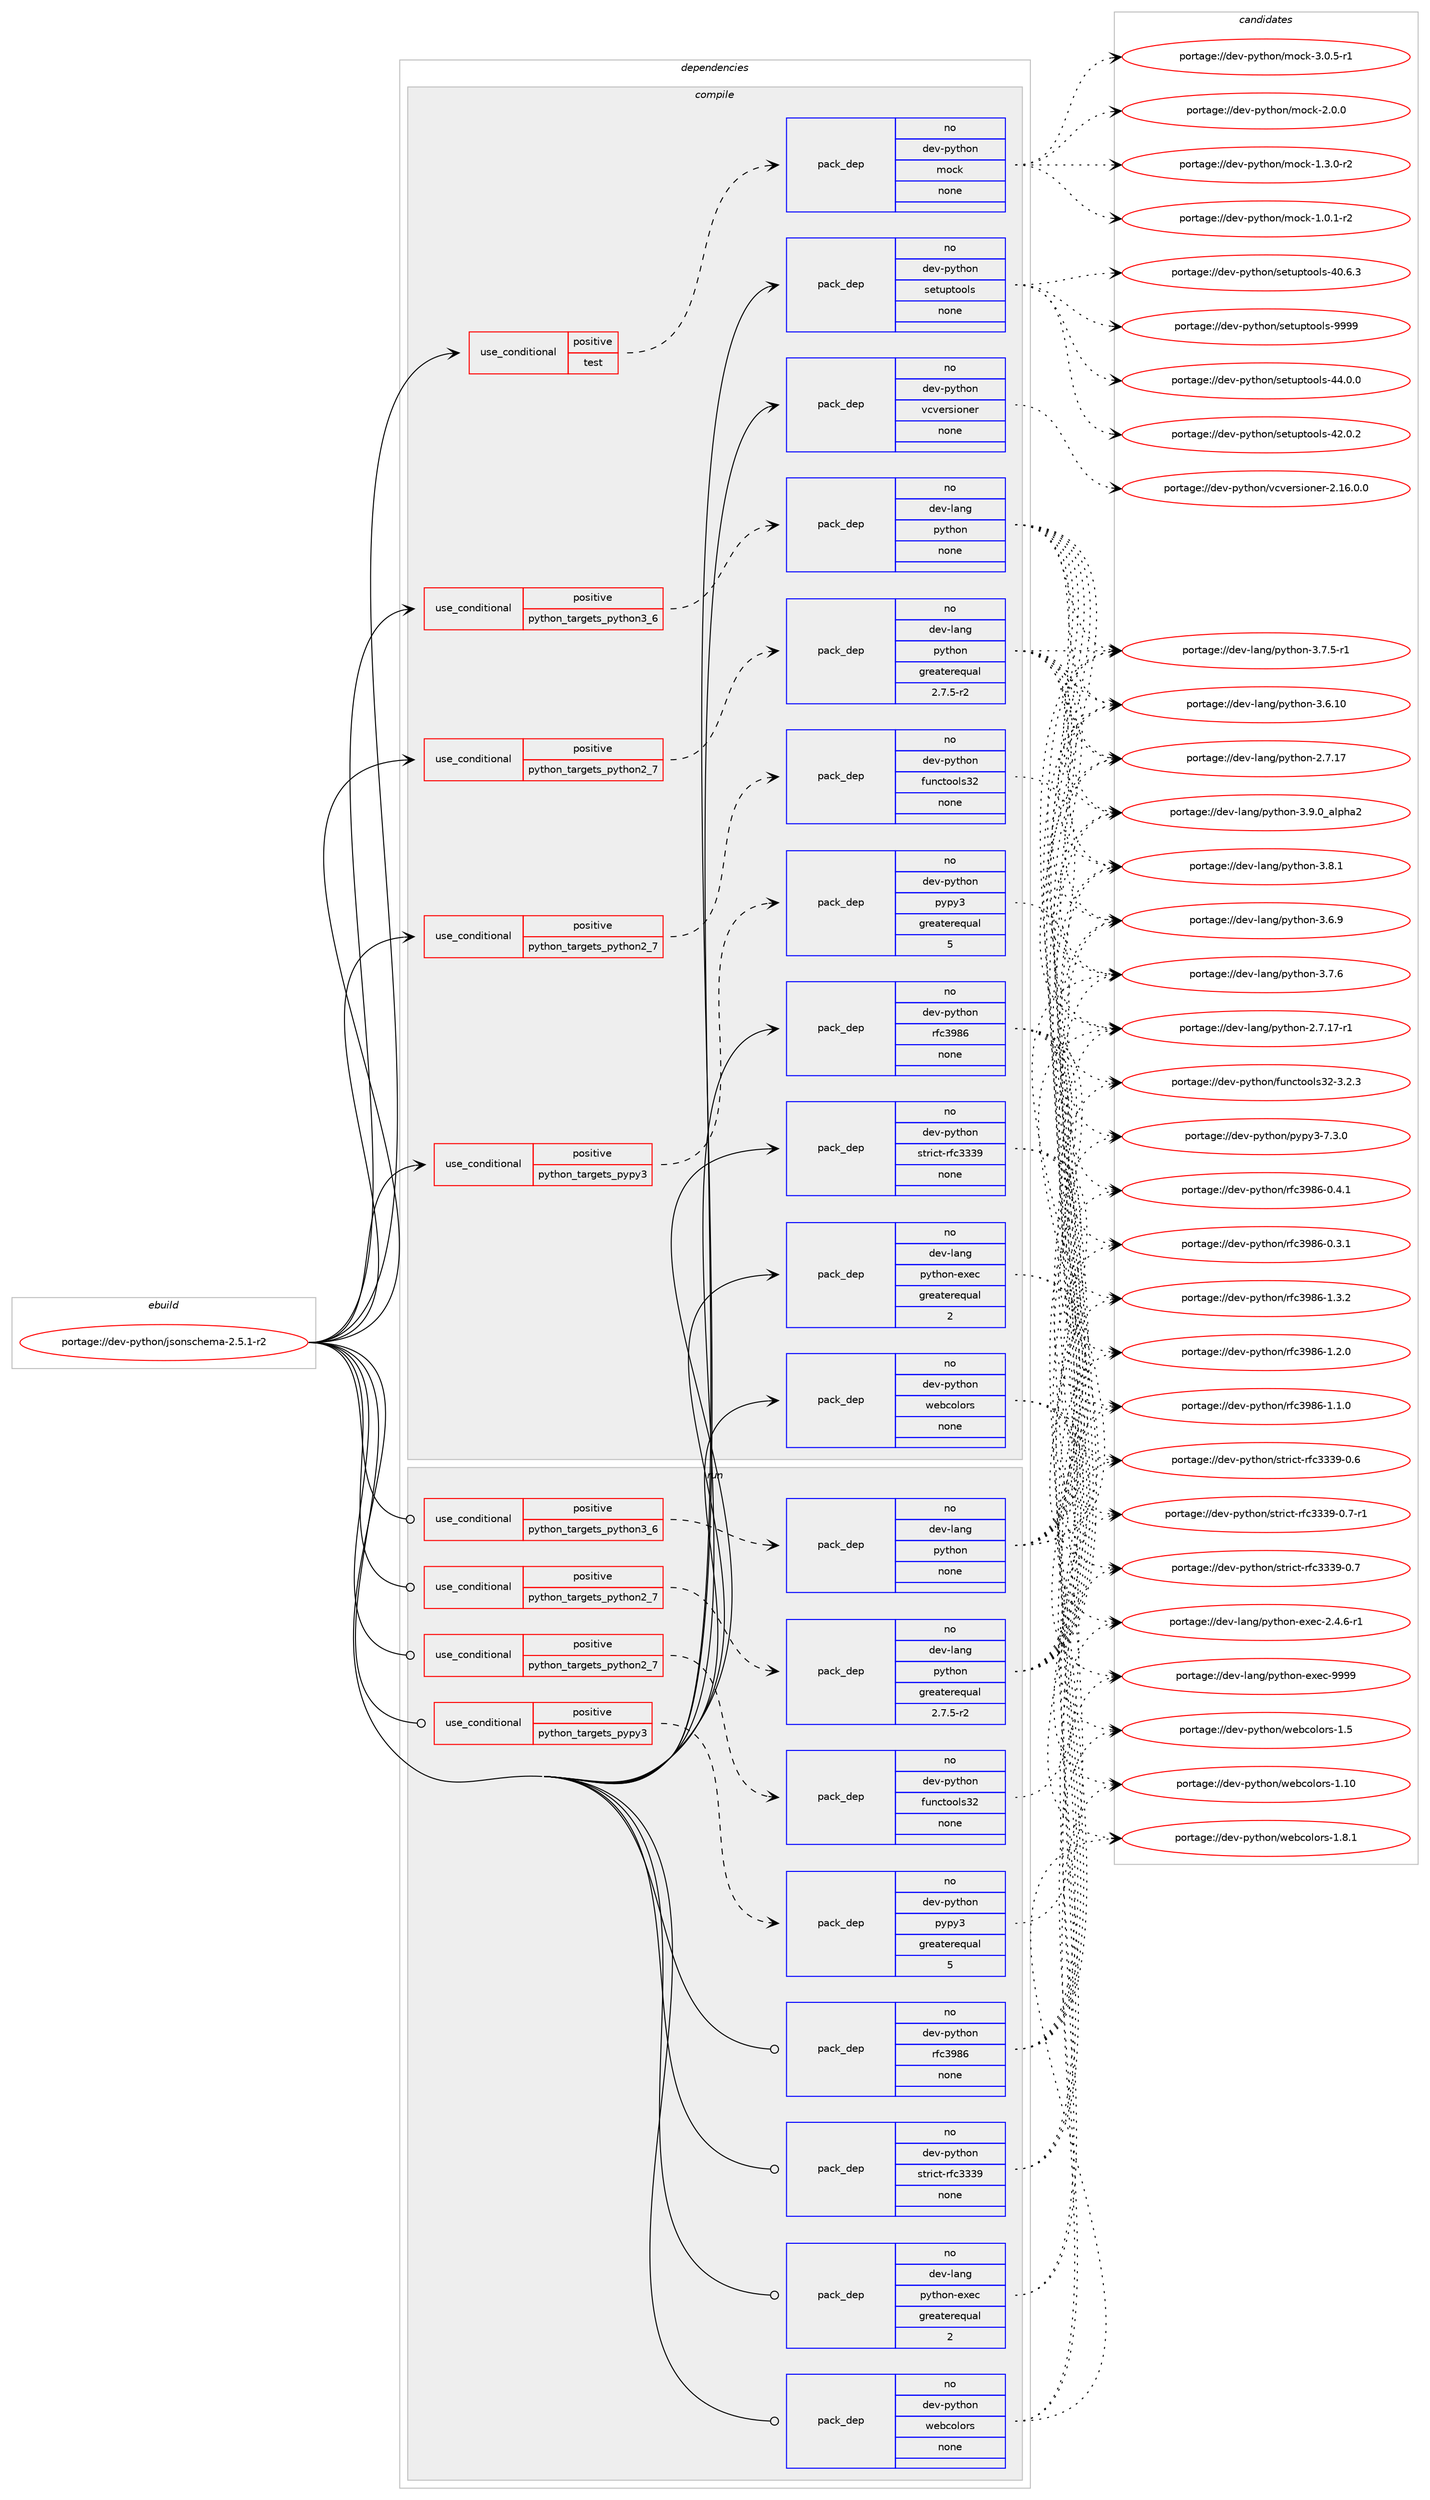 digraph prolog {

# *************
# Graph options
# *************

newrank=true;
concentrate=true;
compound=true;
graph [rankdir=LR,fontname=Helvetica,fontsize=10,ranksep=1.5];#, ranksep=2.5, nodesep=0.2];
edge  [arrowhead=vee];
node  [fontname=Helvetica,fontsize=10];

# **********
# The ebuild
# **********

subgraph cluster_leftcol {
color=gray;
rank=same;
label=<<i>ebuild</i>>;
id [label="portage://dev-python/jsonschema-2.5.1-r2", color=red, width=4, href="../dev-python/jsonschema-2.5.1-r2.svg"];
}

# ****************
# The dependencies
# ****************

subgraph cluster_midcol {
color=gray;
label=<<i>dependencies</i>>;
subgraph cluster_compile {
fillcolor="#eeeeee";
style=filled;
label=<<i>compile</i>>;
subgraph cond113884 {
dependency453669 [label=<<TABLE BORDER="0" CELLBORDER="1" CELLSPACING="0" CELLPADDING="4"><TR><TD ROWSPAN="3" CELLPADDING="10">use_conditional</TD></TR><TR><TD>positive</TD></TR><TR><TD>python_targets_pypy3</TD></TR></TABLE>>, shape=none, color=red];
subgraph pack334803 {
dependency453670 [label=<<TABLE BORDER="0" CELLBORDER="1" CELLSPACING="0" CELLPADDING="4" WIDTH="220"><TR><TD ROWSPAN="6" CELLPADDING="30">pack_dep</TD></TR><TR><TD WIDTH="110">no</TD></TR><TR><TD>dev-python</TD></TR><TR><TD>pypy3</TD></TR><TR><TD>greaterequal</TD></TR><TR><TD>5</TD></TR></TABLE>>, shape=none, color=blue];
}
dependency453669:e -> dependency453670:w [weight=20,style="dashed",arrowhead="vee"];
}
id:e -> dependency453669:w [weight=20,style="solid",arrowhead="vee"];
subgraph cond113885 {
dependency453671 [label=<<TABLE BORDER="0" CELLBORDER="1" CELLSPACING="0" CELLPADDING="4"><TR><TD ROWSPAN="3" CELLPADDING="10">use_conditional</TD></TR><TR><TD>positive</TD></TR><TR><TD>python_targets_python2_7</TD></TR></TABLE>>, shape=none, color=red];
subgraph pack334804 {
dependency453672 [label=<<TABLE BORDER="0" CELLBORDER="1" CELLSPACING="0" CELLPADDING="4" WIDTH="220"><TR><TD ROWSPAN="6" CELLPADDING="30">pack_dep</TD></TR><TR><TD WIDTH="110">no</TD></TR><TR><TD>dev-lang</TD></TR><TR><TD>python</TD></TR><TR><TD>greaterequal</TD></TR><TR><TD>2.7.5-r2</TD></TR></TABLE>>, shape=none, color=blue];
}
dependency453671:e -> dependency453672:w [weight=20,style="dashed",arrowhead="vee"];
}
id:e -> dependency453671:w [weight=20,style="solid",arrowhead="vee"];
subgraph cond113886 {
dependency453673 [label=<<TABLE BORDER="0" CELLBORDER="1" CELLSPACING="0" CELLPADDING="4"><TR><TD ROWSPAN="3" CELLPADDING="10">use_conditional</TD></TR><TR><TD>positive</TD></TR><TR><TD>python_targets_python2_7</TD></TR></TABLE>>, shape=none, color=red];
subgraph pack334805 {
dependency453674 [label=<<TABLE BORDER="0" CELLBORDER="1" CELLSPACING="0" CELLPADDING="4" WIDTH="220"><TR><TD ROWSPAN="6" CELLPADDING="30">pack_dep</TD></TR><TR><TD WIDTH="110">no</TD></TR><TR><TD>dev-python</TD></TR><TR><TD>functools32</TD></TR><TR><TD>none</TD></TR><TR><TD></TD></TR></TABLE>>, shape=none, color=blue];
}
dependency453673:e -> dependency453674:w [weight=20,style="dashed",arrowhead="vee"];
}
id:e -> dependency453673:w [weight=20,style="solid",arrowhead="vee"];
subgraph cond113887 {
dependency453675 [label=<<TABLE BORDER="0" CELLBORDER="1" CELLSPACING="0" CELLPADDING="4"><TR><TD ROWSPAN="3" CELLPADDING="10">use_conditional</TD></TR><TR><TD>positive</TD></TR><TR><TD>python_targets_python3_6</TD></TR></TABLE>>, shape=none, color=red];
subgraph pack334806 {
dependency453676 [label=<<TABLE BORDER="0" CELLBORDER="1" CELLSPACING="0" CELLPADDING="4" WIDTH="220"><TR><TD ROWSPAN="6" CELLPADDING="30">pack_dep</TD></TR><TR><TD WIDTH="110">no</TD></TR><TR><TD>dev-lang</TD></TR><TR><TD>python</TD></TR><TR><TD>none</TD></TR><TR><TD></TD></TR></TABLE>>, shape=none, color=blue];
}
dependency453675:e -> dependency453676:w [weight=20,style="dashed",arrowhead="vee"];
}
id:e -> dependency453675:w [weight=20,style="solid",arrowhead="vee"];
subgraph cond113888 {
dependency453677 [label=<<TABLE BORDER="0" CELLBORDER="1" CELLSPACING="0" CELLPADDING="4"><TR><TD ROWSPAN="3" CELLPADDING="10">use_conditional</TD></TR><TR><TD>positive</TD></TR><TR><TD>test</TD></TR></TABLE>>, shape=none, color=red];
subgraph pack334807 {
dependency453678 [label=<<TABLE BORDER="0" CELLBORDER="1" CELLSPACING="0" CELLPADDING="4" WIDTH="220"><TR><TD ROWSPAN="6" CELLPADDING="30">pack_dep</TD></TR><TR><TD WIDTH="110">no</TD></TR><TR><TD>dev-python</TD></TR><TR><TD>mock</TD></TR><TR><TD>none</TD></TR><TR><TD></TD></TR></TABLE>>, shape=none, color=blue];
}
dependency453677:e -> dependency453678:w [weight=20,style="dashed",arrowhead="vee"];
}
id:e -> dependency453677:w [weight=20,style="solid",arrowhead="vee"];
subgraph pack334808 {
dependency453679 [label=<<TABLE BORDER="0" CELLBORDER="1" CELLSPACING="0" CELLPADDING="4" WIDTH="220"><TR><TD ROWSPAN="6" CELLPADDING="30">pack_dep</TD></TR><TR><TD WIDTH="110">no</TD></TR><TR><TD>dev-lang</TD></TR><TR><TD>python-exec</TD></TR><TR><TD>greaterequal</TD></TR><TR><TD>2</TD></TR></TABLE>>, shape=none, color=blue];
}
id:e -> dependency453679:w [weight=20,style="solid",arrowhead="vee"];
subgraph pack334809 {
dependency453680 [label=<<TABLE BORDER="0" CELLBORDER="1" CELLSPACING="0" CELLPADDING="4" WIDTH="220"><TR><TD ROWSPAN="6" CELLPADDING="30">pack_dep</TD></TR><TR><TD WIDTH="110">no</TD></TR><TR><TD>dev-python</TD></TR><TR><TD>rfc3986</TD></TR><TR><TD>none</TD></TR><TR><TD></TD></TR></TABLE>>, shape=none, color=blue];
}
id:e -> dependency453680:w [weight=20,style="solid",arrowhead="vee"];
subgraph pack334810 {
dependency453681 [label=<<TABLE BORDER="0" CELLBORDER="1" CELLSPACING="0" CELLPADDING="4" WIDTH="220"><TR><TD ROWSPAN="6" CELLPADDING="30">pack_dep</TD></TR><TR><TD WIDTH="110">no</TD></TR><TR><TD>dev-python</TD></TR><TR><TD>setuptools</TD></TR><TR><TD>none</TD></TR><TR><TD></TD></TR></TABLE>>, shape=none, color=blue];
}
id:e -> dependency453681:w [weight=20,style="solid",arrowhead="vee"];
subgraph pack334811 {
dependency453682 [label=<<TABLE BORDER="0" CELLBORDER="1" CELLSPACING="0" CELLPADDING="4" WIDTH="220"><TR><TD ROWSPAN="6" CELLPADDING="30">pack_dep</TD></TR><TR><TD WIDTH="110">no</TD></TR><TR><TD>dev-python</TD></TR><TR><TD>strict-rfc3339</TD></TR><TR><TD>none</TD></TR><TR><TD></TD></TR></TABLE>>, shape=none, color=blue];
}
id:e -> dependency453682:w [weight=20,style="solid",arrowhead="vee"];
subgraph pack334812 {
dependency453683 [label=<<TABLE BORDER="0" CELLBORDER="1" CELLSPACING="0" CELLPADDING="4" WIDTH="220"><TR><TD ROWSPAN="6" CELLPADDING="30">pack_dep</TD></TR><TR><TD WIDTH="110">no</TD></TR><TR><TD>dev-python</TD></TR><TR><TD>vcversioner</TD></TR><TR><TD>none</TD></TR><TR><TD></TD></TR></TABLE>>, shape=none, color=blue];
}
id:e -> dependency453683:w [weight=20,style="solid",arrowhead="vee"];
subgraph pack334813 {
dependency453684 [label=<<TABLE BORDER="0" CELLBORDER="1" CELLSPACING="0" CELLPADDING="4" WIDTH="220"><TR><TD ROWSPAN="6" CELLPADDING="30">pack_dep</TD></TR><TR><TD WIDTH="110">no</TD></TR><TR><TD>dev-python</TD></TR><TR><TD>webcolors</TD></TR><TR><TD>none</TD></TR><TR><TD></TD></TR></TABLE>>, shape=none, color=blue];
}
id:e -> dependency453684:w [weight=20,style="solid",arrowhead="vee"];
}
subgraph cluster_compileandrun {
fillcolor="#eeeeee";
style=filled;
label=<<i>compile and run</i>>;
}
subgraph cluster_run {
fillcolor="#eeeeee";
style=filled;
label=<<i>run</i>>;
subgraph cond113889 {
dependency453685 [label=<<TABLE BORDER="0" CELLBORDER="1" CELLSPACING="0" CELLPADDING="4"><TR><TD ROWSPAN="3" CELLPADDING="10">use_conditional</TD></TR><TR><TD>positive</TD></TR><TR><TD>python_targets_pypy3</TD></TR></TABLE>>, shape=none, color=red];
subgraph pack334814 {
dependency453686 [label=<<TABLE BORDER="0" CELLBORDER="1" CELLSPACING="0" CELLPADDING="4" WIDTH="220"><TR><TD ROWSPAN="6" CELLPADDING="30">pack_dep</TD></TR><TR><TD WIDTH="110">no</TD></TR><TR><TD>dev-python</TD></TR><TR><TD>pypy3</TD></TR><TR><TD>greaterequal</TD></TR><TR><TD>5</TD></TR></TABLE>>, shape=none, color=blue];
}
dependency453685:e -> dependency453686:w [weight=20,style="dashed",arrowhead="vee"];
}
id:e -> dependency453685:w [weight=20,style="solid",arrowhead="odot"];
subgraph cond113890 {
dependency453687 [label=<<TABLE BORDER="0" CELLBORDER="1" CELLSPACING="0" CELLPADDING="4"><TR><TD ROWSPAN="3" CELLPADDING="10">use_conditional</TD></TR><TR><TD>positive</TD></TR><TR><TD>python_targets_python2_7</TD></TR></TABLE>>, shape=none, color=red];
subgraph pack334815 {
dependency453688 [label=<<TABLE BORDER="0" CELLBORDER="1" CELLSPACING="0" CELLPADDING="4" WIDTH="220"><TR><TD ROWSPAN="6" CELLPADDING="30">pack_dep</TD></TR><TR><TD WIDTH="110">no</TD></TR><TR><TD>dev-lang</TD></TR><TR><TD>python</TD></TR><TR><TD>greaterequal</TD></TR><TR><TD>2.7.5-r2</TD></TR></TABLE>>, shape=none, color=blue];
}
dependency453687:e -> dependency453688:w [weight=20,style="dashed",arrowhead="vee"];
}
id:e -> dependency453687:w [weight=20,style="solid",arrowhead="odot"];
subgraph cond113891 {
dependency453689 [label=<<TABLE BORDER="0" CELLBORDER="1" CELLSPACING="0" CELLPADDING="4"><TR><TD ROWSPAN="3" CELLPADDING="10">use_conditional</TD></TR><TR><TD>positive</TD></TR><TR><TD>python_targets_python2_7</TD></TR></TABLE>>, shape=none, color=red];
subgraph pack334816 {
dependency453690 [label=<<TABLE BORDER="0" CELLBORDER="1" CELLSPACING="0" CELLPADDING="4" WIDTH="220"><TR><TD ROWSPAN="6" CELLPADDING="30">pack_dep</TD></TR><TR><TD WIDTH="110">no</TD></TR><TR><TD>dev-python</TD></TR><TR><TD>functools32</TD></TR><TR><TD>none</TD></TR><TR><TD></TD></TR></TABLE>>, shape=none, color=blue];
}
dependency453689:e -> dependency453690:w [weight=20,style="dashed",arrowhead="vee"];
}
id:e -> dependency453689:w [weight=20,style="solid",arrowhead="odot"];
subgraph cond113892 {
dependency453691 [label=<<TABLE BORDER="0" CELLBORDER="1" CELLSPACING="0" CELLPADDING="4"><TR><TD ROWSPAN="3" CELLPADDING="10">use_conditional</TD></TR><TR><TD>positive</TD></TR><TR><TD>python_targets_python3_6</TD></TR></TABLE>>, shape=none, color=red];
subgraph pack334817 {
dependency453692 [label=<<TABLE BORDER="0" CELLBORDER="1" CELLSPACING="0" CELLPADDING="4" WIDTH="220"><TR><TD ROWSPAN="6" CELLPADDING="30">pack_dep</TD></TR><TR><TD WIDTH="110">no</TD></TR><TR><TD>dev-lang</TD></TR><TR><TD>python</TD></TR><TR><TD>none</TD></TR><TR><TD></TD></TR></TABLE>>, shape=none, color=blue];
}
dependency453691:e -> dependency453692:w [weight=20,style="dashed",arrowhead="vee"];
}
id:e -> dependency453691:w [weight=20,style="solid",arrowhead="odot"];
subgraph pack334818 {
dependency453693 [label=<<TABLE BORDER="0" CELLBORDER="1" CELLSPACING="0" CELLPADDING="4" WIDTH="220"><TR><TD ROWSPAN="6" CELLPADDING="30">pack_dep</TD></TR><TR><TD WIDTH="110">no</TD></TR><TR><TD>dev-lang</TD></TR><TR><TD>python-exec</TD></TR><TR><TD>greaterequal</TD></TR><TR><TD>2</TD></TR></TABLE>>, shape=none, color=blue];
}
id:e -> dependency453693:w [weight=20,style="solid",arrowhead="odot"];
subgraph pack334819 {
dependency453694 [label=<<TABLE BORDER="0" CELLBORDER="1" CELLSPACING="0" CELLPADDING="4" WIDTH="220"><TR><TD ROWSPAN="6" CELLPADDING="30">pack_dep</TD></TR><TR><TD WIDTH="110">no</TD></TR><TR><TD>dev-python</TD></TR><TR><TD>rfc3986</TD></TR><TR><TD>none</TD></TR><TR><TD></TD></TR></TABLE>>, shape=none, color=blue];
}
id:e -> dependency453694:w [weight=20,style="solid",arrowhead="odot"];
subgraph pack334820 {
dependency453695 [label=<<TABLE BORDER="0" CELLBORDER="1" CELLSPACING="0" CELLPADDING="4" WIDTH="220"><TR><TD ROWSPAN="6" CELLPADDING="30">pack_dep</TD></TR><TR><TD WIDTH="110">no</TD></TR><TR><TD>dev-python</TD></TR><TR><TD>strict-rfc3339</TD></TR><TR><TD>none</TD></TR><TR><TD></TD></TR></TABLE>>, shape=none, color=blue];
}
id:e -> dependency453695:w [weight=20,style="solid",arrowhead="odot"];
subgraph pack334821 {
dependency453696 [label=<<TABLE BORDER="0" CELLBORDER="1" CELLSPACING="0" CELLPADDING="4" WIDTH="220"><TR><TD ROWSPAN="6" CELLPADDING="30">pack_dep</TD></TR><TR><TD WIDTH="110">no</TD></TR><TR><TD>dev-python</TD></TR><TR><TD>webcolors</TD></TR><TR><TD>none</TD></TR><TR><TD></TD></TR></TABLE>>, shape=none, color=blue];
}
id:e -> dependency453696:w [weight=20,style="solid",arrowhead="odot"];
}
}

# **************
# The candidates
# **************

subgraph cluster_choices {
rank=same;
color=gray;
label=<<i>candidates</i>>;

subgraph choice334803 {
color=black;
nodesep=1;
choice100101118451121211161041111104711212111212151455546514648 [label="portage://dev-python/pypy3-7.3.0", color=red, width=4,href="../dev-python/pypy3-7.3.0.svg"];
dependency453670:e -> choice100101118451121211161041111104711212111212151455546514648:w [style=dotted,weight="100"];
}
subgraph choice334804 {
color=black;
nodesep=1;
choice10010111845108971101034711212111610411111045514657464895971081121049750 [label="portage://dev-lang/python-3.9.0_alpha2", color=red, width=4,href="../dev-lang/python-3.9.0_alpha2.svg"];
choice100101118451089711010347112121116104111110455146564649 [label="portage://dev-lang/python-3.8.1", color=red, width=4,href="../dev-lang/python-3.8.1.svg"];
choice100101118451089711010347112121116104111110455146554654 [label="portage://dev-lang/python-3.7.6", color=red, width=4,href="../dev-lang/python-3.7.6.svg"];
choice1001011184510897110103471121211161041111104551465546534511449 [label="portage://dev-lang/python-3.7.5-r1", color=red, width=4,href="../dev-lang/python-3.7.5-r1.svg"];
choice100101118451089711010347112121116104111110455146544657 [label="portage://dev-lang/python-3.6.9", color=red, width=4,href="../dev-lang/python-3.6.9.svg"];
choice10010111845108971101034711212111610411111045514654464948 [label="portage://dev-lang/python-3.6.10", color=red, width=4,href="../dev-lang/python-3.6.10.svg"];
choice100101118451089711010347112121116104111110455046554649554511449 [label="portage://dev-lang/python-2.7.17-r1", color=red, width=4,href="../dev-lang/python-2.7.17-r1.svg"];
choice10010111845108971101034711212111610411111045504655464955 [label="portage://dev-lang/python-2.7.17", color=red, width=4,href="../dev-lang/python-2.7.17.svg"];
dependency453672:e -> choice10010111845108971101034711212111610411111045514657464895971081121049750:w [style=dotted,weight="100"];
dependency453672:e -> choice100101118451089711010347112121116104111110455146564649:w [style=dotted,weight="100"];
dependency453672:e -> choice100101118451089711010347112121116104111110455146554654:w [style=dotted,weight="100"];
dependency453672:e -> choice1001011184510897110103471121211161041111104551465546534511449:w [style=dotted,weight="100"];
dependency453672:e -> choice100101118451089711010347112121116104111110455146544657:w [style=dotted,weight="100"];
dependency453672:e -> choice10010111845108971101034711212111610411111045514654464948:w [style=dotted,weight="100"];
dependency453672:e -> choice100101118451089711010347112121116104111110455046554649554511449:w [style=dotted,weight="100"];
dependency453672:e -> choice10010111845108971101034711212111610411111045504655464955:w [style=dotted,weight="100"];
}
subgraph choice334805 {
color=black;
nodesep=1;
choice1001011184511212111610411111047102117110991161111111081155150455146504651 [label="portage://dev-python/functools32-3.2.3", color=red, width=4,href="../dev-python/functools32-3.2.3.svg"];
dependency453674:e -> choice1001011184511212111610411111047102117110991161111111081155150455146504651:w [style=dotted,weight="100"];
}
subgraph choice334806 {
color=black;
nodesep=1;
choice10010111845108971101034711212111610411111045514657464895971081121049750 [label="portage://dev-lang/python-3.9.0_alpha2", color=red, width=4,href="../dev-lang/python-3.9.0_alpha2.svg"];
choice100101118451089711010347112121116104111110455146564649 [label="portage://dev-lang/python-3.8.1", color=red, width=4,href="../dev-lang/python-3.8.1.svg"];
choice100101118451089711010347112121116104111110455146554654 [label="portage://dev-lang/python-3.7.6", color=red, width=4,href="../dev-lang/python-3.7.6.svg"];
choice1001011184510897110103471121211161041111104551465546534511449 [label="portage://dev-lang/python-3.7.5-r1", color=red, width=4,href="../dev-lang/python-3.7.5-r1.svg"];
choice100101118451089711010347112121116104111110455146544657 [label="portage://dev-lang/python-3.6.9", color=red, width=4,href="../dev-lang/python-3.6.9.svg"];
choice10010111845108971101034711212111610411111045514654464948 [label="portage://dev-lang/python-3.6.10", color=red, width=4,href="../dev-lang/python-3.6.10.svg"];
choice100101118451089711010347112121116104111110455046554649554511449 [label="portage://dev-lang/python-2.7.17-r1", color=red, width=4,href="../dev-lang/python-2.7.17-r1.svg"];
choice10010111845108971101034711212111610411111045504655464955 [label="portage://dev-lang/python-2.7.17", color=red, width=4,href="../dev-lang/python-2.7.17.svg"];
dependency453676:e -> choice10010111845108971101034711212111610411111045514657464895971081121049750:w [style=dotted,weight="100"];
dependency453676:e -> choice100101118451089711010347112121116104111110455146564649:w [style=dotted,weight="100"];
dependency453676:e -> choice100101118451089711010347112121116104111110455146554654:w [style=dotted,weight="100"];
dependency453676:e -> choice1001011184510897110103471121211161041111104551465546534511449:w [style=dotted,weight="100"];
dependency453676:e -> choice100101118451089711010347112121116104111110455146544657:w [style=dotted,weight="100"];
dependency453676:e -> choice10010111845108971101034711212111610411111045514654464948:w [style=dotted,weight="100"];
dependency453676:e -> choice100101118451089711010347112121116104111110455046554649554511449:w [style=dotted,weight="100"];
dependency453676:e -> choice10010111845108971101034711212111610411111045504655464955:w [style=dotted,weight="100"];
}
subgraph choice334807 {
color=black;
nodesep=1;
choice1001011184511212111610411111047109111991074551464846534511449 [label="portage://dev-python/mock-3.0.5-r1", color=red, width=4,href="../dev-python/mock-3.0.5-r1.svg"];
choice100101118451121211161041111104710911199107455046484648 [label="portage://dev-python/mock-2.0.0", color=red, width=4,href="../dev-python/mock-2.0.0.svg"];
choice1001011184511212111610411111047109111991074549465146484511450 [label="portage://dev-python/mock-1.3.0-r2", color=red, width=4,href="../dev-python/mock-1.3.0-r2.svg"];
choice1001011184511212111610411111047109111991074549464846494511450 [label="portage://dev-python/mock-1.0.1-r2", color=red, width=4,href="../dev-python/mock-1.0.1-r2.svg"];
dependency453678:e -> choice1001011184511212111610411111047109111991074551464846534511449:w [style=dotted,weight="100"];
dependency453678:e -> choice100101118451121211161041111104710911199107455046484648:w [style=dotted,weight="100"];
dependency453678:e -> choice1001011184511212111610411111047109111991074549465146484511450:w [style=dotted,weight="100"];
dependency453678:e -> choice1001011184511212111610411111047109111991074549464846494511450:w [style=dotted,weight="100"];
}
subgraph choice334808 {
color=black;
nodesep=1;
choice10010111845108971101034711212111610411111045101120101994557575757 [label="portage://dev-lang/python-exec-9999", color=red, width=4,href="../dev-lang/python-exec-9999.svg"];
choice10010111845108971101034711212111610411111045101120101994550465246544511449 [label="portage://dev-lang/python-exec-2.4.6-r1", color=red, width=4,href="../dev-lang/python-exec-2.4.6-r1.svg"];
dependency453679:e -> choice10010111845108971101034711212111610411111045101120101994557575757:w [style=dotted,weight="100"];
dependency453679:e -> choice10010111845108971101034711212111610411111045101120101994550465246544511449:w [style=dotted,weight="100"];
}
subgraph choice334809 {
color=black;
nodesep=1;
choice10010111845112121116104111110471141029951575654454946514650 [label="portage://dev-python/rfc3986-1.3.2", color=red, width=4,href="../dev-python/rfc3986-1.3.2.svg"];
choice10010111845112121116104111110471141029951575654454946504648 [label="portage://dev-python/rfc3986-1.2.0", color=red, width=4,href="../dev-python/rfc3986-1.2.0.svg"];
choice10010111845112121116104111110471141029951575654454946494648 [label="portage://dev-python/rfc3986-1.1.0", color=red, width=4,href="../dev-python/rfc3986-1.1.0.svg"];
choice10010111845112121116104111110471141029951575654454846524649 [label="portage://dev-python/rfc3986-0.4.1", color=red, width=4,href="../dev-python/rfc3986-0.4.1.svg"];
choice10010111845112121116104111110471141029951575654454846514649 [label="portage://dev-python/rfc3986-0.3.1", color=red, width=4,href="../dev-python/rfc3986-0.3.1.svg"];
dependency453680:e -> choice10010111845112121116104111110471141029951575654454946514650:w [style=dotted,weight="100"];
dependency453680:e -> choice10010111845112121116104111110471141029951575654454946504648:w [style=dotted,weight="100"];
dependency453680:e -> choice10010111845112121116104111110471141029951575654454946494648:w [style=dotted,weight="100"];
dependency453680:e -> choice10010111845112121116104111110471141029951575654454846524649:w [style=dotted,weight="100"];
dependency453680:e -> choice10010111845112121116104111110471141029951575654454846514649:w [style=dotted,weight="100"];
}
subgraph choice334810 {
color=black;
nodesep=1;
choice10010111845112121116104111110471151011161171121161111111081154557575757 [label="portage://dev-python/setuptools-9999", color=red, width=4,href="../dev-python/setuptools-9999.svg"];
choice100101118451121211161041111104711510111611711211611111110811545525246484648 [label="portage://dev-python/setuptools-44.0.0", color=red, width=4,href="../dev-python/setuptools-44.0.0.svg"];
choice100101118451121211161041111104711510111611711211611111110811545525046484650 [label="portage://dev-python/setuptools-42.0.2", color=red, width=4,href="../dev-python/setuptools-42.0.2.svg"];
choice100101118451121211161041111104711510111611711211611111110811545524846544651 [label="portage://dev-python/setuptools-40.6.3", color=red, width=4,href="../dev-python/setuptools-40.6.3.svg"];
dependency453681:e -> choice10010111845112121116104111110471151011161171121161111111081154557575757:w [style=dotted,weight="100"];
dependency453681:e -> choice100101118451121211161041111104711510111611711211611111110811545525246484648:w [style=dotted,weight="100"];
dependency453681:e -> choice100101118451121211161041111104711510111611711211611111110811545525046484650:w [style=dotted,weight="100"];
dependency453681:e -> choice100101118451121211161041111104711510111611711211611111110811545524846544651:w [style=dotted,weight="100"];
}
subgraph choice334811 {
color=black;
nodesep=1;
choice100101118451121211161041111104711511611410599116451141029951515157454846554511449 [label="portage://dev-python/strict-rfc3339-0.7-r1", color=red, width=4,href="../dev-python/strict-rfc3339-0.7-r1.svg"];
choice10010111845112121116104111110471151161141059911645114102995151515745484655 [label="portage://dev-python/strict-rfc3339-0.7", color=red, width=4,href="../dev-python/strict-rfc3339-0.7.svg"];
choice10010111845112121116104111110471151161141059911645114102995151515745484654 [label="portage://dev-python/strict-rfc3339-0.6", color=red, width=4,href="../dev-python/strict-rfc3339-0.6.svg"];
dependency453682:e -> choice100101118451121211161041111104711511611410599116451141029951515157454846554511449:w [style=dotted,weight="100"];
dependency453682:e -> choice10010111845112121116104111110471151161141059911645114102995151515745484655:w [style=dotted,weight="100"];
dependency453682:e -> choice10010111845112121116104111110471151161141059911645114102995151515745484654:w [style=dotted,weight="100"];
}
subgraph choice334812 {
color=black;
nodesep=1;
choice100101118451121211161041111104711899118101114115105111110101114455046495446484648 [label="portage://dev-python/vcversioner-2.16.0.0", color=red, width=4,href="../dev-python/vcversioner-2.16.0.0.svg"];
dependency453683:e -> choice100101118451121211161041111104711899118101114115105111110101114455046495446484648:w [style=dotted,weight="100"];
}
subgraph choice334813 {
color=black;
nodesep=1;
choice10010111845112121116104111110471191019899111108111114115454946564649 [label="portage://dev-python/webcolors-1.8.1", color=red, width=4,href="../dev-python/webcolors-1.8.1.svg"];
choice1001011184511212111610411111047119101989911110811111411545494653 [label="portage://dev-python/webcolors-1.5", color=red, width=4,href="../dev-python/webcolors-1.5.svg"];
choice100101118451121211161041111104711910198991111081111141154549464948 [label="portage://dev-python/webcolors-1.10", color=red, width=4,href="../dev-python/webcolors-1.10.svg"];
dependency453684:e -> choice10010111845112121116104111110471191019899111108111114115454946564649:w [style=dotted,weight="100"];
dependency453684:e -> choice1001011184511212111610411111047119101989911110811111411545494653:w [style=dotted,weight="100"];
dependency453684:e -> choice100101118451121211161041111104711910198991111081111141154549464948:w [style=dotted,weight="100"];
}
subgraph choice334814 {
color=black;
nodesep=1;
choice100101118451121211161041111104711212111212151455546514648 [label="portage://dev-python/pypy3-7.3.0", color=red, width=4,href="../dev-python/pypy3-7.3.0.svg"];
dependency453686:e -> choice100101118451121211161041111104711212111212151455546514648:w [style=dotted,weight="100"];
}
subgraph choice334815 {
color=black;
nodesep=1;
choice10010111845108971101034711212111610411111045514657464895971081121049750 [label="portage://dev-lang/python-3.9.0_alpha2", color=red, width=4,href="../dev-lang/python-3.9.0_alpha2.svg"];
choice100101118451089711010347112121116104111110455146564649 [label="portage://dev-lang/python-3.8.1", color=red, width=4,href="../dev-lang/python-3.8.1.svg"];
choice100101118451089711010347112121116104111110455146554654 [label="portage://dev-lang/python-3.7.6", color=red, width=4,href="../dev-lang/python-3.7.6.svg"];
choice1001011184510897110103471121211161041111104551465546534511449 [label="portage://dev-lang/python-3.7.5-r1", color=red, width=4,href="../dev-lang/python-3.7.5-r1.svg"];
choice100101118451089711010347112121116104111110455146544657 [label="portage://dev-lang/python-3.6.9", color=red, width=4,href="../dev-lang/python-3.6.9.svg"];
choice10010111845108971101034711212111610411111045514654464948 [label="portage://dev-lang/python-3.6.10", color=red, width=4,href="../dev-lang/python-3.6.10.svg"];
choice100101118451089711010347112121116104111110455046554649554511449 [label="portage://dev-lang/python-2.7.17-r1", color=red, width=4,href="../dev-lang/python-2.7.17-r1.svg"];
choice10010111845108971101034711212111610411111045504655464955 [label="portage://dev-lang/python-2.7.17", color=red, width=4,href="../dev-lang/python-2.7.17.svg"];
dependency453688:e -> choice10010111845108971101034711212111610411111045514657464895971081121049750:w [style=dotted,weight="100"];
dependency453688:e -> choice100101118451089711010347112121116104111110455146564649:w [style=dotted,weight="100"];
dependency453688:e -> choice100101118451089711010347112121116104111110455146554654:w [style=dotted,weight="100"];
dependency453688:e -> choice1001011184510897110103471121211161041111104551465546534511449:w [style=dotted,weight="100"];
dependency453688:e -> choice100101118451089711010347112121116104111110455146544657:w [style=dotted,weight="100"];
dependency453688:e -> choice10010111845108971101034711212111610411111045514654464948:w [style=dotted,weight="100"];
dependency453688:e -> choice100101118451089711010347112121116104111110455046554649554511449:w [style=dotted,weight="100"];
dependency453688:e -> choice10010111845108971101034711212111610411111045504655464955:w [style=dotted,weight="100"];
}
subgraph choice334816 {
color=black;
nodesep=1;
choice1001011184511212111610411111047102117110991161111111081155150455146504651 [label="portage://dev-python/functools32-3.2.3", color=red, width=4,href="../dev-python/functools32-3.2.3.svg"];
dependency453690:e -> choice1001011184511212111610411111047102117110991161111111081155150455146504651:w [style=dotted,weight="100"];
}
subgraph choice334817 {
color=black;
nodesep=1;
choice10010111845108971101034711212111610411111045514657464895971081121049750 [label="portage://dev-lang/python-3.9.0_alpha2", color=red, width=4,href="../dev-lang/python-3.9.0_alpha2.svg"];
choice100101118451089711010347112121116104111110455146564649 [label="portage://dev-lang/python-3.8.1", color=red, width=4,href="../dev-lang/python-3.8.1.svg"];
choice100101118451089711010347112121116104111110455146554654 [label="portage://dev-lang/python-3.7.6", color=red, width=4,href="../dev-lang/python-3.7.6.svg"];
choice1001011184510897110103471121211161041111104551465546534511449 [label="portage://dev-lang/python-3.7.5-r1", color=red, width=4,href="../dev-lang/python-3.7.5-r1.svg"];
choice100101118451089711010347112121116104111110455146544657 [label="portage://dev-lang/python-3.6.9", color=red, width=4,href="../dev-lang/python-3.6.9.svg"];
choice10010111845108971101034711212111610411111045514654464948 [label="portage://dev-lang/python-3.6.10", color=red, width=4,href="../dev-lang/python-3.6.10.svg"];
choice100101118451089711010347112121116104111110455046554649554511449 [label="portage://dev-lang/python-2.7.17-r1", color=red, width=4,href="../dev-lang/python-2.7.17-r1.svg"];
choice10010111845108971101034711212111610411111045504655464955 [label="portage://dev-lang/python-2.7.17", color=red, width=4,href="../dev-lang/python-2.7.17.svg"];
dependency453692:e -> choice10010111845108971101034711212111610411111045514657464895971081121049750:w [style=dotted,weight="100"];
dependency453692:e -> choice100101118451089711010347112121116104111110455146564649:w [style=dotted,weight="100"];
dependency453692:e -> choice100101118451089711010347112121116104111110455146554654:w [style=dotted,weight="100"];
dependency453692:e -> choice1001011184510897110103471121211161041111104551465546534511449:w [style=dotted,weight="100"];
dependency453692:e -> choice100101118451089711010347112121116104111110455146544657:w [style=dotted,weight="100"];
dependency453692:e -> choice10010111845108971101034711212111610411111045514654464948:w [style=dotted,weight="100"];
dependency453692:e -> choice100101118451089711010347112121116104111110455046554649554511449:w [style=dotted,weight="100"];
dependency453692:e -> choice10010111845108971101034711212111610411111045504655464955:w [style=dotted,weight="100"];
}
subgraph choice334818 {
color=black;
nodesep=1;
choice10010111845108971101034711212111610411111045101120101994557575757 [label="portage://dev-lang/python-exec-9999", color=red, width=4,href="../dev-lang/python-exec-9999.svg"];
choice10010111845108971101034711212111610411111045101120101994550465246544511449 [label="portage://dev-lang/python-exec-2.4.6-r1", color=red, width=4,href="../dev-lang/python-exec-2.4.6-r1.svg"];
dependency453693:e -> choice10010111845108971101034711212111610411111045101120101994557575757:w [style=dotted,weight="100"];
dependency453693:e -> choice10010111845108971101034711212111610411111045101120101994550465246544511449:w [style=dotted,weight="100"];
}
subgraph choice334819 {
color=black;
nodesep=1;
choice10010111845112121116104111110471141029951575654454946514650 [label="portage://dev-python/rfc3986-1.3.2", color=red, width=4,href="../dev-python/rfc3986-1.3.2.svg"];
choice10010111845112121116104111110471141029951575654454946504648 [label="portage://dev-python/rfc3986-1.2.0", color=red, width=4,href="../dev-python/rfc3986-1.2.0.svg"];
choice10010111845112121116104111110471141029951575654454946494648 [label="portage://dev-python/rfc3986-1.1.0", color=red, width=4,href="../dev-python/rfc3986-1.1.0.svg"];
choice10010111845112121116104111110471141029951575654454846524649 [label="portage://dev-python/rfc3986-0.4.1", color=red, width=4,href="../dev-python/rfc3986-0.4.1.svg"];
choice10010111845112121116104111110471141029951575654454846514649 [label="portage://dev-python/rfc3986-0.3.1", color=red, width=4,href="../dev-python/rfc3986-0.3.1.svg"];
dependency453694:e -> choice10010111845112121116104111110471141029951575654454946514650:w [style=dotted,weight="100"];
dependency453694:e -> choice10010111845112121116104111110471141029951575654454946504648:w [style=dotted,weight="100"];
dependency453694:e -> choice10010111845112121116104111110471141029951575654454946494648:w [style=dotted,weight="100"];
dependency453694:e -> choice10010111845112121116104111110471141029951575654454846524649:w [style=dotted,weight="100"];
dependency453694:e -> choice10010111845112121116104111110471141029951575654454846514649:w [style=dotted,weight="100"];
}
subgraph choice334820 {
color=black;
nodesep=1;
choice100101118451121211161041111104711511611410599116451141029951515157454846554511449 [label="portage://dev-python/strict-rfc3339-0.7-r1", color=red, width=4,href="../dev-python/strict-rfc3339-0.7-r1.svg"];
choice10010111845112121116104111110471151161141059911645114102995151515745484655 [label="portage://dev-python/strict-rfc3339-0.7", color=red, width=4,href="../dev-python/strict-rfc3339-0.7.svg"];
choice10010111845112121116104111110471151161141059911645114102995151515745484654 [label="portage://dev-python/strict-rfc3339-0.6", color=red, width=4,href="../dev-python/strict-rfc3339-0.6.svg"];
dependency453695:e -> choice100101118451121211161041111104711511611410599116451141029951515157454846554511449:w [style=dotted,weight="100"];
dependency453695:e -> choice10010111845112121116104111110471151161141059911645114102995151515745484655:w [style=dotted,weight="100"];
dependency453695:e -> choice10010111845112121116104111110471151161141059911645114102995151515745484654:w [style=dotted,weight="100"];
}
subgraph choice334821 {
color=black;
nodesep=1;
choice10010111845112121116104111110471191019899111108111114115454946564649 [label="portage://dev-python/webcolors-1.8.1", color=red, width=4,href="../dev-python/webcolors-1.8.1.svg"];
choice1001011184511212111610411111047119101989911110811111411545494653 [label="portage://dev-python/webcolors-1.5", color=red, width=4,href="../dev-python/webcolors-1.5.svg"];
choice100101118451121211161041111104711910198991111081111141154549464948 [label="portage://dev-python/webcolors-1.10", color=red, width=4,href="../dev-python/webcolors-1.10.svg"];
dependency453696:e -> choice10010111845112121116104111110471191019899111108111114115454946564649:w [style=dotted,weight="100"];
dependency453696:e -> choice1001011184511212111610411111047119101989911110811111411545494653:w [style=dotted,weight="100"];
dependency453696:e -> choice100101118451121211161041111104711910198991111081111141154549464948:w [style=dotted,weight="100"];
}
}

}

